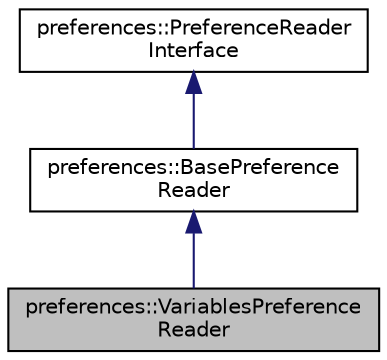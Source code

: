 digraph "preferences::VariablesPreferenceReader"
{
 // LATEX_PDF_SIZE
  edge [fontname="Helvetica",fontsize="10",labelfontname="Helvetica",labelfontsize="10"];
  node [fontname="Helvetica",fontsize="10",shape=record];
  Node1 [label="preferences::VariablesPreference\lReader",height=0.2,width=0.4,color="black", fillcolor="grey75", style="filled", fontcolor="black",tooltip=" "];
  Node2 -> Node1 [dir="back",color="midnightblue",fontsize="10",style="solid",fontname="Helvetica"];
  Node2 [label="preferences::BasePreference\lReader",height=0.2,width=0.4,color="black", fillcolor="white", style="filled",URL="$classpreferences_1_1_base_preference_reader.html",tooltip=" "];
  Node3 -> Node2 [dir="back",color="midnightblue",fontsize="10",style="solid",fontname="Helvetica"];
  Node3 [label="preferences::PreferenceReader\lInterface",height=0.2,width=0.4,color="black", fillcolor="white", style="filled",URL="$classpreferences_1_1_preference_reader_interface.html",tooltip=" "];
}

